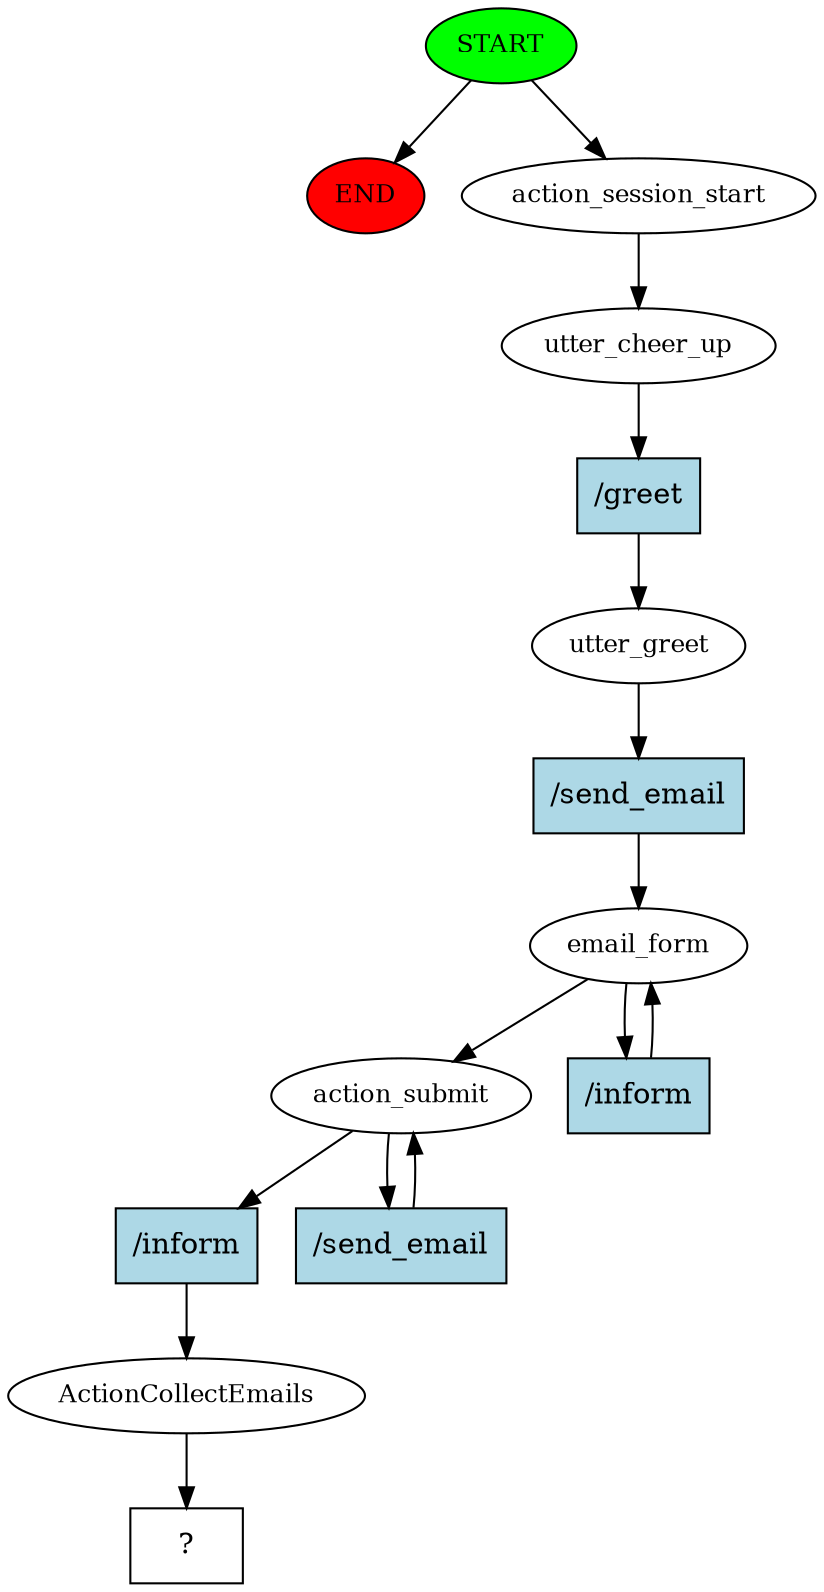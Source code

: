 digraph  {
0 [class="start active", fillcolor=green, fontsize=12, label=START, style=filled];
"-1" [class=end, fillcolor=red, fontsize=12, label=END, style=filled];
1 [class=active, fontsize=12, label=action_session_start];
2 [class=active, fontsize=12, label=utter_cheer_up];
3 [class=active, fontsize=12, label=utter_greet];
4 [class=active, fontsize=12, label=email_form];
10 [class=active, fontsize=12, label=action_submit];
12 [class=active, fontsize=12, label=ActionCollectEmails];
13 [class="intent dashed active", label="  ?  ", shape=rect];
14 [class="intent active", fillcolor=lightblue, label="/greet", shape=rect, style=filled];
15 [class="intent active", fillcolor=lightblue, label="/send_email", shape=rect, style=filled];
16 [class="intent active", fillcolor=lightblue, label="/inform", shape=rect, style=filled];
17 [class="intent active", fillcolor=lightblue, label="/inform", shape=rect, style=filled];
18 [class="intent active", fillcolor=lightblue, label="/send_email", shape=rect, style=filled];
0 -> "-1"  [class="", key=NONE, label=""];
0 -> 1  [class=active, key=NONE, label=""];
1 -> 2  [class=active, key=NONE, label=""];
2 -> 14  [class=active, key=0];
3 -> 15  [class=active, key=0];
4 -> 10  [class=active, key=NONE, label=""];
4 -> 16  [class=active, key=0];
10 -> 17  [class=active, key=0];
10 -> 18  [class=active, key=0];
12 -> 13  [class=active, key=NONE, label=""];
14 -> 3  [class=active, key=0];
15 -> 4  [class=active, key=0];
16 -> 4  [class=active, key=0];
17 -> 12  [class=active, key=0];
18 -> 10  [class=active, key=0];
}
